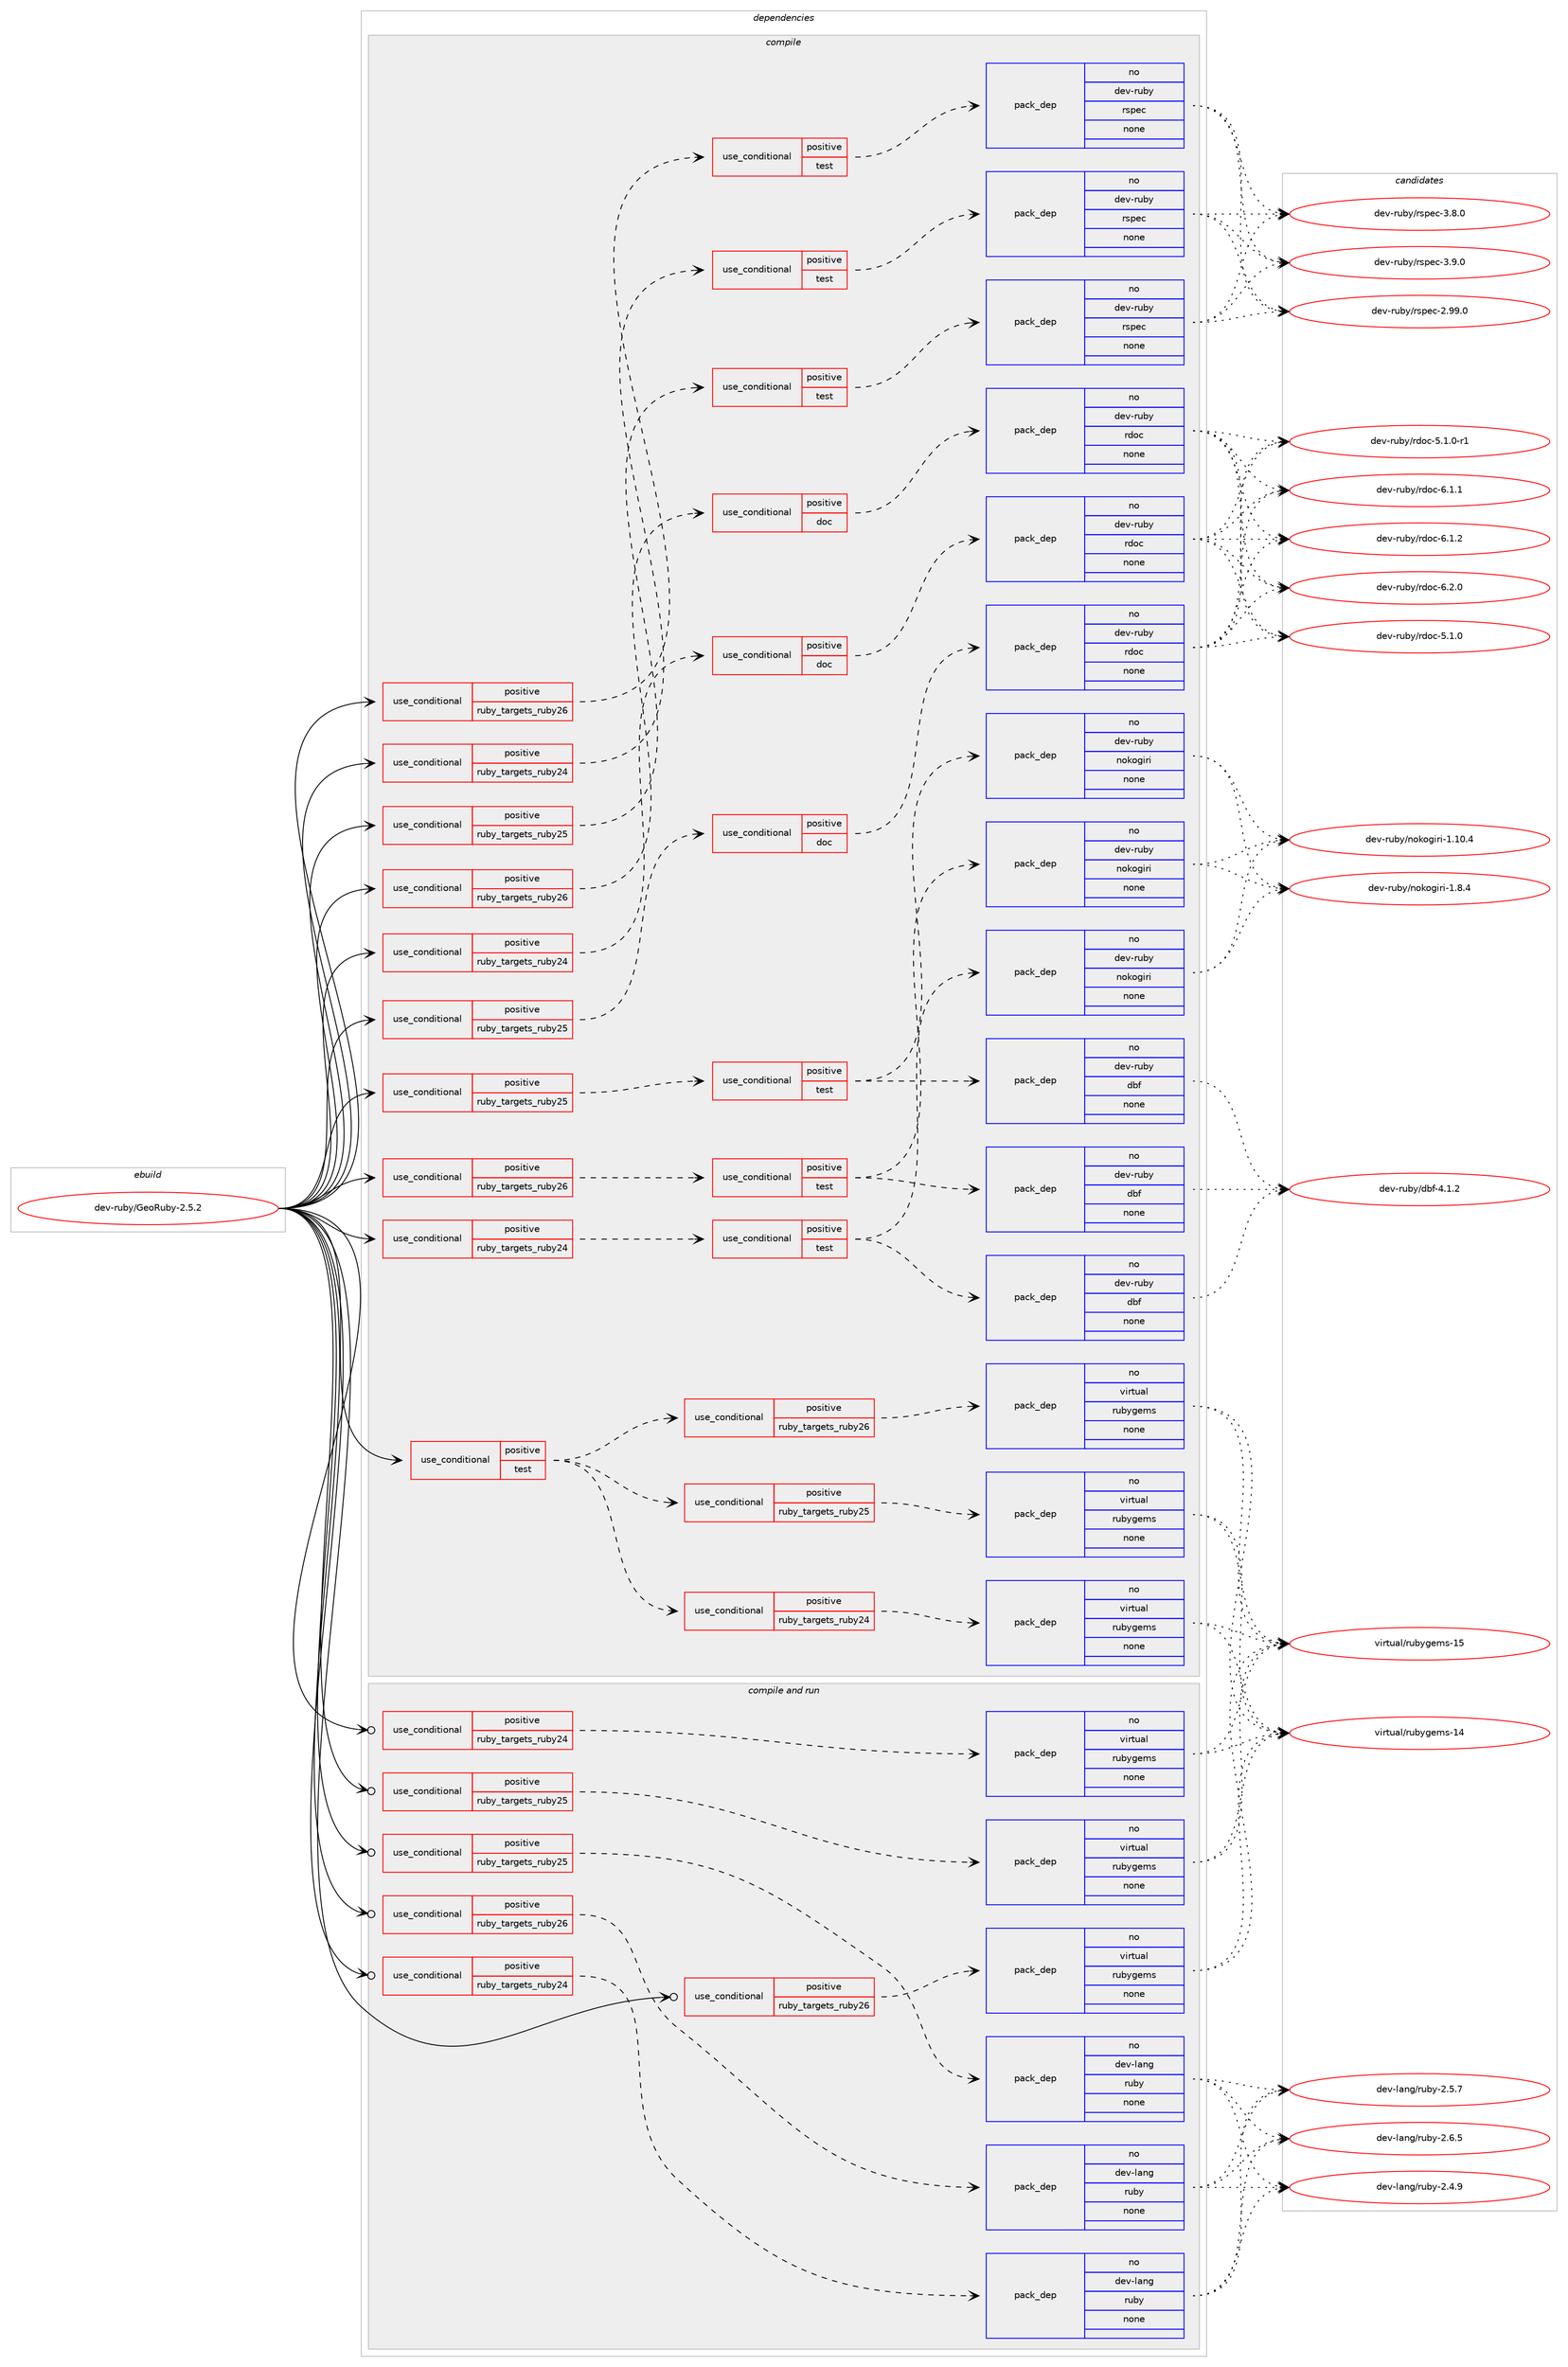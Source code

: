 digraph prolog {

# *************
# Graph options
# *************

newrank=true;
concentrate=true;
compound=true;
graph [rankdir=LR,fontname=Helvetica,fontsize=10,ranksep=1.5];#, ranksep=2.5, nodesep=0.2];
edge  [arrowhead=vee];
node  [fontname=Helvetica,fontsize=10];

# **********
# The ebuild
# **********

subgraph cluster_leftcol {
color=gray;
rank=same;
label=<<i>ebuild</i>>;
id [label="dev-ruby/GeoRuby-2.5.2", color=red, width=4, href="../dev-ruby/GeoRuby-2.5.2.svg"];
}

# ****************
# The dependencies
# ****************

subgraph cluster_midcol {
color=gray;
label=<<i>dependencies</i>>;
subgraph cluster_compile {
fillcolor="#eeeeee";
style=filled;
label=<<i>compile</i>>;
subgraph cond156688 {
dependency673667 [label=<<TABLE BORDER="0" CELLBORDER="1" CELLSPACING="0" CELLPADDING="4"><TR><TD ROWSPAN="3" CELLPADDING="10">use_conditional</TD></TR><TR><TD>positive</TD></TR><TR><TD>ruby_targets_ruby24</TD></TR></TABLE>>, shape=none, color=red];
subgraph cond156689 {
dependency673668 [label=<<TABLE BORDER="0" CELLBORDER="1" CELLSPACING="0" CELLPADDING="4"><TR><TD ROWSPAN="3" CELLPADDING="10">use_conditional</TD></TR><TR><TD>positive</TD></TR><TR><TD>doc</TD></TR></TABLE>>, shape=none, color=red];
subgraph pack505073 {
dependency673669 [label=<<TABLE BORDER="0" CELLBORDER="1" CELLSPACING="0" CELLPADDING="4" WIDTH="220"><TR><TD ROWSPAN="6" CELLPADDING="30">pack_dep</TD></TR><TR><TD WIDTH="110">no</TD></TR><TR><TD>dev-ruby</TD></TR><TR><TD>rdoc</TD></TR><TR><TD>none</TD></TR><TR><TD></TD></TR></TABLE>>, shape=none, color=blue];
}
dependency673668:e -> dependency673669:w [weight=20,style="dashed",arrowhead="vee"];
}
dependency673667:e -> dependency673668:w [weight=20,style="dashed",arrowhead="vee"];
}
id:e -> dependency673667:w [weight=20,style="solid",arrowhead="vee"];
subgraph cond156690 {
dependency673670 [label=<<TABLE BORDER="0" CELLBORDER="1" CELLSPACING="0" CELLPADDING="4"><TR><TD ROWSPAN="3" CELLPADDING="10">use_conditional</TD></TR><TR><TD>positive</TD></TR><TR><TD>ruby_targets_ruby24</TD></TR></TABLE>>, shape=none, color=red];
subgraph cond156691 {
dependency673671 [label=<<TABLE BORDER="0" CELLBORDER="1" CELLSPACING="0" CELLPADDING="4"><TR><TD ROWSPAN="3" CELLPADDING="10">use_conditional</TD></TR><TR><TD>positive</TD></TR><TR><TD>test</TD></TR></TABLE>>, shape=none, color=red];
subgraph pack505074 {
dependency673672 [label=<<TABLE BORDER="0" CELLBORDER="1" CELLSPACING="0" CELLPADDING="4" WIDTH="220"><TR><TD ROWSPAN="6" CELLPADDING="30">pack_dep</TD></TR><TR><TD WIDTH="110">no</TD></TR><TR><TD>dev-ruby</TD></TR><TR><TD>dbf</TD></TR><TR><TD>none</TD></TR><TR><TD></TD></TR></TABLE>>, shape=none, color=blue];
}
dependency673671:e -> dependency673672:w [weight=20,style="dashed",arrowhead="vee"];
subgraph pack505075 {
dependency673673 [label=<<TABLE BORDER="0" CELLBORDER="1" CELLSPACING="0" CELLPADDING="4" WIDTH="220"><TR><TD ROWSPAN="6" CELLPADDING="30">pack_dep</TD></TR><TR><TD WIDTH="110">no</TD></TR><TR><TD>dev-ruby</TD></TR><TR><TD>nokogiri</TD></TR><TR><TD>none</TD></TR><TR><TD></TD></TR></TABLE>>, shape=none, color=blue];
}
dependency673671:e -> dependency673673:w [weight=20,style="dashed",arrowhead="vee"];
}
dependency673670:e -> dependency673671:w [weight=20,style="dashed",arrowhead="vee"];
}
id:e -> dependency673670:w [weight=20,style="solid",arrowhead="vee"];
subgraph cond156692 {
dependency673674 [label=<<TABLE BORDER="0" CELLBORDER="1" CELLSPACING="0" CELLPADDING="4"><TR><TD ROWSPAN="3" CELLPADDING="10">use_conditional</TD></TR><TR><TD>positive</TD></TR><TR><TD>ruby_targets_ruby24</TD></TR></TABLE>>, shape=none, color=red];
subgraph cond156693 {
dependency673675 [label=<<TABLE BORDER="0" CELLBORDER="1" CELLSPACING="0" CELLPADDING="4"><TR><TD ROWSPAN="3" CELLPADDING="10">use_conditional</TD></TR><TR><TD>positive</TD></TR><TR><TD>test</TD></TR></TABLE>>, shape=none, color=red];
subgraph pack505076 {
dependency673676 [label=<<TABLE BORDER="0" CELLBORDER="1" CELLSPACING="0" CELLPADDING="4" WIDTH="220"><TR><TD ROWSPAN="6" CELLPADDING="30">pack_dep</TD></TR><TR><TD WIDTH="110">no</TD></TR><TR><TD>dev-ruby</TD></TR><TR><TD>rspec</TD></TR><TR><TD>none</TD></TR><TR><TD></TD></TR></TABLE>>, shape=none, color=blue];
}
dependency673675:e -> dependency673676:w [weight=20,style="dashed",arrowhead="vee"];
}
dependency673674:e -> dependency673675:w [weight=20,style="dashed",arrowhead="vee"];
}
id:e -> dependency673674:w [weight=20,style="solid",arrowhead="vee"];
subgraph cond156694 {
dependency673677 [label=<<TABLE BORDER="0" CELLBORDER="1" CELLSPACING="0" CELLPADDING="4"><TR><TD ROWSPAN="3" CELLPADDING="10">use_conditional</TD></TR><TR><TD>positive</TD></TR><TR><TD>ruby_targets_ruby25</TD></TR></TABLE>>, shape=none, color=red];
subgraph cond156695 {
dependency673678 [label=<<TABLE BORDER="0" CELLBORDER="1" CELLSPACING="0" CELLPADDING="4"><TR><TD ROWSPAN="3" CELLPADDING="10">use_conditional</TD></TR><TR><TD>positive</TD></TR><TR><TD>doc</TD></TR></TABLE>>, shape=none, color=red];
subgraph pack505077 {
dependency673679 [label=<<TABLE BORDER="0" CELLBORDER="1" CELLSPACING="0" CELLPADDING="4" WIDTH="220"><TR><TD ROWSPAN="6" CELLPADDING="30">pack_dep</TD></TR><TR><TD WIDTH="110">no</TD></TR><TR><TD>dev-ruby</TD></TR><TR><TD>rdoc</TD></TR><TR><TD>none</TD></TR><TR><TD></TD></TR></TABLE>>, shape=none, color=blue];
}
dependency673678:e -> dependency673679:w [weight=20,style="dashed",arrowhead="vee"];
}
dependency673677:e -> dependency673678:w [weight=20,style="dashed",arrowhead="vee"];
}
id:e -> dependency673677:w [weight=20,style="solid",arrowhead="vee"];
subgraph cond156696 {
dependency673680 [label=<<TABLE BORDER="0" CELLBORDER="1" CELLSPACING="0" CELLPADDING="4"><TR><TD ROWSPAN="3" CELLPADDING="10">use_conditional</TD></TR><TR><TD>positive</TD></TR><TR><TD>ruby_targets_ruby25</TD></TR></TABLE>>, shape=none, color=red];
subgraph cond156697 {
dependency673681 [label=<<TABLE BORDER="0" CELLBORDER="1" CELLSPACING="0" CELLPADDING="4"><TR><TD ROWSPAN="3" CELLPADDING="10">use_conditional</TD></TR><TR><TD>positive</TD></TR><TR><TD>test</TD></TR></TABLE>>, shape=none, color=red];
subgraph pack505078 {
dependency673682 [label=<<TABLE BORDER="0" CELLBORDER="1" CELLSPACING="0" CELLPADDING="4" WIDTH="220"><TR><TD ROWSPAN="6" CELLPADDING="30">pack_dep</TD></TR><TR><TD WIDTH="110">no</TD></TR><TR><TD>dev-ruby</TD></TR><TR><TD>dbf</TD></TR><TR><TD>none</TD></TR><TR><TD></TD></TR></TABLE>>, shape=none, color=blue];
}
dependency673681:e -> dependency673682:w [weight=20,style="dashed",arrowhead="vee"];
subgraph pack505079 {
dependency673683 [label=<<TABLE BORDER="0" CELLBORDER="1" CELLSPACING="0" CELLPADDING="4" WIDTH="220"><TR><TD ROWSPAN="6" CELLPADDING="30">pack_dep</TD></TR><TR><TD WIDTH="110">no</TD></TR><TR><TD>dev-ruby</TD></TR><TR><TD>nokogiri</TD></TR><TR><TD>none</TD></TR><TR><TD></TD></TR></TABLE>>, shape=none, color=blue];
}
dependency673681:e -> dependency673683:w [weight=20,style="dashed",arrowhead="vee"];
}
dependency673680:e -> dependency673681:w [weight=20,style="dashed",arrowhead="vee"];
}
id:e -> dependency673680:w [weight=20,style="solid",arrowhead="vee"];
subgraph cond156698 {
dependency673684 [label=<<TABLE BORDER="0" CELLBORDER="1" CELLSPACING="0" CELLPADDING="4"><TR><TD ROWSPAN="3" CELLPADDING="10">use_conditional</TD></TR><TR><TD>positive</TD></TR><TR><TD>ruby_targets_ruby25</TD></TR></TABLE>>, shape=none, color=red];
subgraph cond156699 {
dependency673685 [label=<<TABLE BORDER="0" CELLBORDER="1" CELLSPACING="0" CELLPADDING="4"><TR><TD ROWSPAN="3" CELLPADDING="10">use_conditional</TD></TR><TR><TD>positive</TD></TR><TR><TD>test</TD></TR></TABLE>>, shape=none, color=red];
subgraph pack505080 {
dependency673686 [label=<<TABLE BORDER="0" CELLBORDER="1" CELLSPACING="0" CELLPADDING="4" WIDTH="220"><TR><TD ROWSPAN="6" CELLPADDING="30">pack_dep</TD></TR><TR><TD WIDTH="110">no</TD></TR><TR><TD>dev-ruby</TD></TR><TR><TD>rspec</TD></TR><TR><TD>none</TD></TR><TR><TD></TD></TR></TABLE>>, shape=none, color=blue];
}
dependency673685:e -> dependency673686:w [weight=20,style="dashed",arrowhead="vee"];
}
dependency673684:e -> dependency673685:w [weight=20,style="dashed",arrowhead="vee"];
}
id:e -> dependency673684:w [weight=20,style="solid",arrowhead="vee"];
subgraph cond156700 {
dependency673687 [label=<<TABLE BORDER="0" CELLBORDER="1" CELLSPACING="0" CELLPADDING="4"><TR><TD ROWSPAN="3" CELLPADDING="10">use_conditional</TD></TR><TR><TD>positive</TD></TR><TR><TD>ruby_targets_ruby26</TD></TR></TABLE>>, shape=none, color=red];
subgraph cond156701 {
dependency673688 [label=<<TABLE BORDER="0" CELLBORDER="1" CELLSPACING="0" CELLPADDING="4"><TR><TD ROWSPAN="3" CELLPADDING="10">use_conditional</TD></TR><TR><TD>positive</TD></TR><TR><TD>doc</TD></TR></TABLE>>, shape=none, color=red];
subgraph pack505081 {
dependency673689 [label=<<TABLE BORDER="0" CELLBORDER="1" CELLSPACING="0" CELLPADDING="4" WIDTH="220"><TR><TD ROWSPAN="6" CELLPADDING="30">pack_dep</TD></TR><TR><TD WIDTH="110">no</TD></TR><TR><TD>dev-ruby</TD></TR><TR><TD>rdoc</TD></TR><TR><TD>none</TD></TR><TR><TD></TD></TR></TABLE>>, shape=none, color=blue];
}
dependency673688:e -> dependency673689:w [weight=20,style="dashed",arrowhead="vee"];
}
dependency673687:e -> dependency673688:w [weight=20,style="dashed",arrowhead="vee"];
}
id:e -> dependency673687:w [weight=20,style="solid",arrowhead="vee"];
subgraph cond156702 {
dependency673690 [label=<<TABLE BORDER="0" CELLBORDER="1" CELLSPACING="0" CELLPADDING="4"><TR><TD ROWSPAN="3" CELLPADDING="10">use_conditional</TD></TR><TR><TD>positive</TD></TR><TR><TD>ruby_targets_ruby26</TD></TR></TABLE>>, shape=none, color=red];
subgraph cond156703 {
dependency673691 [label=<<TABLE BORDER="0" CELLBORDER="1" CELLSPACING="0" CELLPADDING="4"><TR><TD ROWSPAN="3" CELLPADDING="10">use_conditional</TD></TR><TR><TD>positive</TD></TR><TR><TD>test</TD></TR></TABLE>>, shape=none, color=red];
subgraph pack505082 {
dependency673692 [label=<<TABLE BORDER="0" CELLBORDER="1" CELLSPACING="0" CELLPADDING="4" WIDTH="220"><TR><TD ROWSPAN="6" CELLPADDING="30">pack_dep</TD></TR><TR><TD WIDTH="110">no</TD></TR><TR><TD>dev-ruby</TD></TR><TR><TD>dbf</TD></TR><TR><TD>none</TD></TR><TR><TD></TD></TR></TABLE>>, shape=none, color=blue];
}
dependency673691:e -> dependency673692:w [weight=20,style="dashed",arrowhead="vee"];
subgraph pack505083 {
dependency673693 [label=<<TABLE BORDER="0" CELLBORDER="1" CELLSPACING="0" CELLPADDING="4" WIDTH="220"><TR><TD ROWSPAN="6" CELLPADDING="30">pack_dep</TD></TR><TR><TD WIDTH="110">no</TD></TR><TR><TD>dev-ruby</TD></TR><TR><TD>nokogiri</TD></TR><TR><TD>none</TD></TR><TR><TD></TD></TR></TABLE>>, shape=none, color=blue];
}
dependency673691:e -> dependency673693:w [weight=20,style="dashed",arrowhead="vee"];
}
dependency673690:e -> dependency673691:w [weight=20,style="dashed",arrowhead="vee"];
}
id:e -> dependency673690:w [weight=20,style="solid",arrowhead="vee"];
subgraph cond156704 {
dependency673694 [label=<<TABLE BORDER="0" CELLBORDER="1" CELLSPACING="0" CELLPADDING="4"><TR><TD ROWSPAN="3" CELLPADDING="10">use_conditional</TD></TR><TR><TD>positive</TD></TR><TR><TD>ruby_targets_ruby26</TD></TR></TABLE>>, shape=none, color=red];
subgraph cond156705 {
dependency673695 [label=<<TABLE BORDER="0" CELLBORDER="1" CELLSPACING="0" CELLPADDING="4"><TR><TD ROWSPAN="3" CELLPADDING="10">use_conditional</TD></TR><TR><TD>positive</TD></TR><TR><TD>test</TD></TR></TABLE>>, shape=none, color=red];
subgraph pack505084 {
dependency673696 [label=<<TABLE BORDER="0" CELLBORDER="1" CELLSPACING="0" CELLPADDING="4" WIDTH="220"><TR><TD ROWSPAN="6" CELLPADDING="30">pack_dep</TD></TR><TR><TD WIDTH="110">no</TD></TR><TR><TD>dev-ruby</TD></TR><TR><TD>rspec</TD></TR><TR><TD>none</TD></TR><TR><TD></TD></TR></TABLE>>, shape=none, color=blue];
}
dependency673695:e -> dependency673696:w [weight=20,style="dashed",arrowhead="vee"];
}
dependency673694:e -> dependency673695:w [weight=20,style="dashed",arrowhead="vee"];
}
id:e -> dependency673694:w [weight=20,style="solid",arrowhead="vee"];
subgraph cond156706 {
dependency673697 [label=<<TABLE BORDER="0" CELLBORDER="1" CELLSPACING="0" CELLPADDING="4"><TR><TD ROWSPAN="3" CELLPADDING="10">use_conditional</TD></TR><TR><TD>positive</TD></TR><TR><TD>test</TD></TR></TABLE>>, shape=none, color=red];
subgraph cond156707 {
dependency673698 [label=<<TABLE BORDER="0" CELLBORDER="1" CELLSPACING="0" CELLPADDING="4"><TR><TD ROWSPAN="3" CELLPADDING="10">use_conditional</TD></TR><TR><TD>positive</TD></TR><TR><TD>ruby_targets_ruby24</TD></TR></TABLE>>, shape=none, color=red];
subgraph pack505085 {
dependency673699 [label=<<TABLE BORDER="0" CELLBORDER="1" CELLSPACING="0" CELLPADDING="4" WIDTH="220"><TR><TD ROWSPAN="6" CELLPADDING="30">pack_dep</TD></TR><TR><TD WIDTH="110">no</TD></TR><TR><TD>virtual</TD></TR><TR><TD>rubygems</TD></TR><TR><TD>none</TD></TR><TR><TD></TD></TR></TABLE>>, shape=none, color=blue];
}
dependency673698:e -> dependency673699:w [weight=20,style="dashed",arrowhead="vee"];
}
dependency673697:e -> dependency673698:w [weight=20,style="dashed",arrowhead="vee"];
subgraph cond156708 {
dependency673700 [label=<<TABLE BORDER="0" CELLBORDER="1" CELLSPACING="0" CELLPADDING="4"><TR><TD ROWSPAN="3" CELLPADDING="10">use_conditional</TD></TR><TR><TD>positive</TD></TR><TR><TD>ruby_targets_ruby25</TD></TR></TABLE>>, shape=none, color=red];
subgraph pack505086 {
dependency673701 [label=<<TABLE BORDER="0" CELLBORDER="1" CELLSPACING="0" CELLPADDING="4" WIDTH="220"><TR><TD ROWSPAN="6" CELLPADDING="30">pack_dep</TD></TR><TR><TD WIDTH="110">no</TD></TR><TR><TD>virtual</TD></TR><TR><TD>rubygems</TD></TR><TR><TD>none</TD></TR><TR><TD></TD></TR></TABLE>>, shape=none, color=blue];
}
dependency673700:e -> dependency673701:w [weight=20,style="dashed",arrowhead="vee"];
}
dependency673697:e -> dependency673700:w [weight=20,style="dashed",arrowhead="vee"];
subgraph cond156709 {
dependency673702 [label=<<TABLE BORDER="0" CELLBORDER="1" CELLSPACING="0" CELLPADDING="4"><TR><TD ROWSPAN="3" CELLPADDING="10">use_conditional</TD></TR><TR><TD>positive</TD></TR><TR><TD>ruby_targets_ruby26</TD></TR></TABLE>>, shape=none, color=red];
subgraph pack505087 {
dependency673703 [label=<<TABLE BORDER="0" CELLBORDER="1" CELLSPACING="0" CELLPADDING="4" WIDTH="220"><TR><TD ROWSPAN="6" CELLPADDING="30">pack_dep</TD></TR><TR><TD WIDTH="110">no</TD></TR><TR><TD>virtual</TD></TR><TR><TD>rubygems</TD></TR><TR><TD>none</TD></TR><TR><TD></TD></TR></TABLE>>, shape=none, color=blue];
}
dependency673702:e -> dependency673703:w [weight=20,style="dashed",arrowhead="vee"];
}
dependency673697:e -> dependency673702:w [weight=20,style="dashed",arrowhead="vee"];
}
id:e -> dependency673697:w [weight=20,style="solid",arrowhead="vee"];
}
subgraph cluster_compileandrun {
fillcolor="#eeeeee";
style=filled;
label=<<i>compile and run</i>>;
subgraph cond156710 {
dependency673704 [label=<<TABLE BORDER="0" CELLBORDER="1" CELLSPACING="0" CELLPADDING="4"><TR><TD ROWSPAN="3" CELLPADDING="10">use_conditional</TD></TR><TR><TD>positive</TD></TR><TR><TD>ruby_targets_ruby24</TD></TR></TABLE>>, shape=none, color=red];
subgraph pack505088 {
dependency673705 [label=<<TABLE BORDER="0" CELLBORDER="1" CELLSPACING="0" CELLPADDING="4" WIDTH="220"><TR><TD ROWSPAN="6" CELLPADDING="30">pack_dep</TD></TR><TR><TD WIDTH="110">no</TD></TR><TR><TD>dev-lang</TD></TR><TR><TD>ruby</TD></TR><TR><TD>none</TD></TR><TR><TD></TD></TR></TABLE>>, shape=none, color=blue];
}
dependency673704:e -> dependency673705:w [weight=20,style="dashed",arrowhead="vee"];
}
id:e -> dependency673704:w [weight=20,style="solid",arrowhead="odotvee"];
subgraph cond156711 {
dependency673706 [label=<<TABLE BORDER="0" CELLBORDER="1" CELLSPACING="0" CELLPADDING="4"><TR><TD ROWSPAN="3" CELLPADDING="10">use_conditional</TD></TR><TR><TD>positive</TD></TR><TR><TD>ruby_targets_ruby24</TD></TR></TABLE>>, shape=none, color=red];
subgraph pack505089 {
dependency673707 [label=<<TABLE BORDER="0" CELLBORDER="1" CELLSPACING="0" CELLPADDING="4" WIDTH="220"><TR><TD ROWSPAN="6" CELLPADDING="30">pack_dep</TD></TR><TR><TD WIDTH="110">no</TD></TR><TR><TD>virtual</TD></TR><TR><TD>rubygems</TD></TR><TR><TD>none</TD></TR><TR><TD></TD></TR></TABLE>>, shape=none, color=blue];
}
dependency673706:e -> dependency673707:w [weight=20,style="dashed",arrowhead="vee"];
}
id:e -> dependency673706:w [weight=20,style="solid",arrowhead="odotvee"];
subgraph cond156712 {
dependency673708 [label=<<TABLE BORDER="0" CELLBORDER="1" CELLSPACING="0" CELLPADDING="4"><TR><TD ROWSPAN="3" CELLPADDING="10">use_conditional</TD></TR><TR><TD>positive</TD></TR><TR><TD>ruby_targets_ruby25</TD></TR></TABLE>>, shape=none, color=red];
subgraph pack505090 {
dependency673709 [label=<<TABLE BORDER="0" CELLBORDER="1" CELLSPACING="0" CELLPADDING="4" WIDTH="220"><TR><TD ROWSPAN="6" CELLPADDING="30">pack_dep</TD></TR><TR><TD WIDTH="110">no</TD></TR><TR><TD>dev-lang</TD></TR><TR><TD>ruby</TD></TR><TR><TD>none</TD></TR><TR><TD></TD></TR></TABLE>>, shape=none, color=blue];
}
dependency673708:e -> dependency673709:w [weight=20,style="dashed",arrowhead="vee"];
}
id:e -> dependency673708:w [weight=20,style="solid",arrowhead="odotvee"];
subgraph cond156713 {
dependency673710 [label=<<TABLE BORDER="0" CELLBORDER="1" CELLSPACING="0" CELLPADDING="4"><TR><TD ROWSPAN="3" CELLPADDING="10">use_conditional</TD></TR><TR><TD>positive</TD></TR><TR><TD>ruby_targets_ruby25</TD></TR></TABLE>>, shape=none, color=red];
subgraph pack505091 {
dependency673711 [label=<<TABLE BORDER="0" CELLBORDER="1" CELLSPACING="0" CELLPADDING="4" WIDTH="220"><TR><TD ROWSPAN="6" CELLPADDING="30">pack_dep</TD></TR><TR><TD WIDTH="110">no</TD></TR><TR><TD>virtual</TD></TR><TR><TD>rubygems</TD></TR><TR><TD>none</TD></TR><TR><TD></TD></TR></TABLE>>, shape=none, color=blue];
}
dependency673710:e -> dependency673711:w [weight=20,style="dashed",arrowhead="vee"];
}
id:e -> dependency673710:w [weight=20,style="solid",arrowhead="odotvee"];
subgraph cond156714 {
dependency673712 [label=<<TABLE BORDER="0" CELLBORDER="1" CELLSPACING="0" CELLPADDING="4"><TR><TD ROWSPAN="3" CELLPADDING="10">use_conditional</TD></TR><TR><TD>positive</TD></TR><TR><TD>ruby_targets_ruby26</TD></TR></TABLE>>, shape=none, color=red];
subgraph pack505092 {
dependency673713 [label=<<TABLE BORDER="0" CELLBORDER="1" CELLSPACING="0" CELLPADDING="4" WIDTH="220"><TR><TD ROWSPAN="6" CELLPADDING="30">pack_dep</TD></TR><TR><TD WIDTH="110">no</TD></TR><TR><TD>dev-lang</TD></TR><TR><TD>ruby</TD></TR><TR><TD>none</TD></TR><TR><TD></TD></TR></TABLE>>, shape=none, color=blue];
}
dependency673712:e -> dependency673713:w [weight=20,style="dashed",arrowhead="vee"];
}
id:e -> dependency673712:w [weight=20,style="solid",arrowhead="odotvee"];
subgraph cond156715 {
dependency673714 [label=<<TABLE BORDER="0" CELLBORDER="1" CELLSPACING="0" CELLPADDING="4"><TR><TD ROWSPAN="3" CELLPADDING="10">use_conditional</TD></TR><TR><TD>positive</TD></TR><TR><TD>ruby_targets_ruby26</TD></TR></TABLE>>, shape=none, color=red];
subgraph pack505093 {
dependency673715 [label=<<TABLE BORDER="0" CELLBORDER="1" CELLSPACING="0" CELLPADDING="4" WIDTH="220"><TR><TD ROWSPAN="6" CELLPADDING="30">pack_dep</TD></TR><TR><TD WIDTH="110">no</TD></TR><TR><TD>virtual</TD></TR><TR><TD>rubygems</TD></TR><TR><TD>none</TD></TR><TR><TD></TD></TR></TABLE>>, shape=none, color=blue];
}
dependency673714:e -> dependency673715:w [weight=20,style="dashed",arrowhead="vee"];
}
id:e -> dependency673714:w [weight=20,style="solid",arrowhead="odotvee"];
}
subgraph cluster_run {
fillcolor="#eeeeee";
style=filled;
label=<<i>run</i>>;
}
}

# **************
# The candidates
# **************

subgraph cluster_choices {
rank=same;
color=gray;
label=<<i>candidates</i>>;

subgraph choice505073 {
color=black;
nodesep=1;
choice10010111845114117981214711410011199455346494648 [label="dev-ruby/rdoc-5.1.0", color=red, width=4,href="../dev-ruby/rdoc-5.1.0.svg"];
choice100101118451141179812147114100111994553464946484511449 [label="dev-ruby/rdoc-5.1.0-r1", color=red, width=4,href="../dev-ruby/rdoc-5.1.0-r1.svg"];
choice10010111845114117981214711410011199455446494649 [label="dev-ruby/rdoc-6.1.1", color=red, width=4,href="../dev-ruby/rdoc-6.1.1.svg"];
choice10010111845114117981214711410011199455446494650 [label="dev-ruby/rdoc-6.1.2", color=red, width=4,href="../dev-ruby/rdoc-6.1.2.svg"];
choice10010111845114117981214711410011199455446504648 [label="dev-ruby/rdoc-6.2.0", color=red, width=4,href="../dev-ruby/rdoc-6.2.0.svg"];
dependency673669:e -> choice10010111845114117981214711410011199455346494648:w [style=dotted,weight="100"];
dependency673669:e -> choice100101118451141179812147114100111994553464946484511449:w [style=dotted,weight="100"];
dependency673669:e -> choice10010111845114117981214711410011199455446494649:w [style=dotted,weight="100"];
dependency673669:e -> choice10010111845114117981214711410011199455446494650:w [style=dotted,weight="100"];
dependency673669:e -> choice10010111845114117981214711410011199455446504648:w [style=dotted,weight="100"];
}
subgraph choice505074 {
color=black;
nodesep=1;
choice10010111845114117981214710098102455246494650 [label="dev-ruby/dbf-4.1.2", color=red, width=4,href="../dev-ruby/dbf-4.1.2.svg"];
dependency673672:e -> choice10010111845114117981214710098102455246494650:w [style=dotted,weight="100"];
}
subgraph choice505075 {
color=black;
nodesep=1;
choice10010111845114117981214711011110711110310511410545494649484652 [label="dev-ruby/nokogiri-1.10.4", color=red, width=4,href="../dev-ruby/nokogiri-1.10.4.svg"];
choice100101118451141179812147110111107111103105114105454946564652 [label="dev-ruby/nokogiri-1.8.4", color=red, width=4,href="../dev-ruby/nokogiri-1.8.4.svg"];
dependency673673:e -> choice10010111845114117981214711011110711110310511410545494649484652:w [style=dotted,weight="100"];
dependency673673:e -> choice100101118451141179812147110111107111103105114105454946564652:w [style=dotted,weight="100"];
}
subgraph choice505076 {
color=black;
nodesep=1;
choice1001011184511411798121471141151121019945504657574648 [label="dev-ruby/rspec-2.99.0", color=red, width=4,href="../dev-ruby/rspec-2.99.0.svg"];
choice10010111845114117981214711411511210199455146564648 [label="dev-ruby/rspec-3.8.0", color=red, width=4,href="../dev-ruby/rspec-3.8.0.svg"];
choice10010111845114117981214711411511210199455146574648 [label="dev-ruby/rspec-3.9.0", color=red, width=4,href="../dev-ruby/rspec-3.9.0.svg"];
dependency673676:e -> choice1001011184511411798121471141151121019945504657574648:w [style=dotted,weight="100"];
dependency673676:e -> choice10010111845114117981214711411511210199455146564648:w [style=dotted,weight="100"];
dependency673676:e -> choice10010111845114117981214711411511210199455146574648:w [style=dotted,weight="100"];
}
subgraph choice505077 {
color=black;
nodesep=1;
choice10010111845114117981214711410011199455346494648 [label="dev-ruby/rdoc-5.1.0", color=red, width=4,href="../dev-ruby/rdoc-5.1.0.svg"];
choice100101118451141179812147114100111994553464946484511449 [label="dev-ruby/rdoc-5.1.0-r1", color=red, width=4,href="../dev-ruby/rdoc-5.1.0-r1.svg"];
choice10010111845114117981214711410011199455446494649 [label="dev-ruby/rdoc-6.1.1", color=red, width=4,href="../dev-ruby/rdoc-6.1.1.svg"];
choice10010111845114117981214711410011199455446494650 [label="dev-ruby/rdoc-6.1.2", color=red, width=4,href="../dev-ruby/rdoc-6.1.2.svg"];
choice10010111845114117981214711410011199455446504648 [label="dev-ruby/rdoc-6.2.0", color=red, width=4,href="../dev-ruby/rdoc-6.2.0.svg"];
dependency673679:e -> choice10010111845114117981214711410011199455346494648:w [style=dotted,weight="100"];
dependency673679:e -> choice100101118451141179812147114100111994553464946484511449:w [style=dotted,weight="100"];
dependency673679:e -> choice10010111845114117981214711410011199455446494649:w [style=dotted,weight="100"];
dependency673679:e -> choice10010111845114117981214711410011199455446494650:w [style=dotted,weight="100"];
dependency673679:e -> choice10010111845114117981214711410011199455446504648:w [style=dotted,weight="100"];
}
subgraph choice505078 {
color=black;
nodesep=1;
choice10010111845114117981214710098102455246494650 [label="dev-ruby/dbf-4.1.2", color=red, width=4,href="../dev-ruby/dbf-4.1.2.svg"];
dependency673682:e -> choice10010111845114117981214710098102455246494650:w [style=dotted,weight="100"];
}
subgraph choice505079 {
color=black;
nodesep=1;
choice10010111845114117981214711011110711110310511410545494649484652 [label="dev-ruby/nokogiri-1.10.4", color=red, width=4,href="../dev-ruby/nokogiri-1.10.4.svg"];
choice100101118451141179812147110111107111103105114105454946564652 [label="dev-ruby/nokogiri-1.8.4", color=red, width=4,href="../dev-ruby/nokogiri-1.8.4.svg"];
dependency673683:e -> choice10010111845114117981214711011110711110310511410545494649484652:w [style=dotted,weight="100"];
dependency673683:e -> choice100101118451141179812147110111107111103105114105454946564652:w [style=dotted,weight="100"];
}
subgraph choice505080 {
color=black;
nodesep=1;
choice1001011184511411798121471141151121019945504657574648 [label="dev-ruby/rspec-2.99.0", color=red, width=4,href="../dev-ruby/rspec-2.99.0.svg"];
choice10010111845114117981214711411511210199455146564648 [label="dev-ruby/rspec-3.8.0", color=red, width=4,href="../dev-ruby/rspec-3.8.0.svg"];
choice10010111845114117981214711411511210199455146574648 [label="dev-ruby/rspec-3.9.0", color=red, width=4,href="../dev-ruby/rspec-3.9.0.svg"];
dependency673686:e -> choice1001011184511411798121471141151121019945504657574648:w [style=dotted,weight="100"];
dependency673686:e -> choice10010111845114117981214711411511210199455146564648:w [style=dotted,weight="100"];
dependency673686:e -> choice10010111845114117981214711411511210199455146574648:w [style=dotted,weight="100"];
}
subgraph choice505081 {
color=black;
nodesep=1;
choice10010111845114117981214711410011199455346494648 [label="dev-ruby/rdoc-5.1.0", color=red, width=4,href="../dev-ruby/rdoc-5.1.0.svg"];
choice100101118451141179812147114100111994553464946484511449 [label="dev-ruby/rdoc-5.1.0-r1", color=red, width=4,href="../dev-ruby/rdoc-5.1.0-r1.svg"];
choice10010111845114117981214711410011199455446494649 [label="dev-ruby/rdoc-6.1.1", color=red, width=4,href="../dev-ruby/rdoc-6.1.1.svg"];
choice10010111845114117981214711410011199455446494650 [label="dev-ruby/rdoc-6.1.2", color=red, width=4,href="../dev-ruby/rdoc-6.1.2.svg"];
choice10010111845114117981214711410011199455446504648 [label="dev-ruby/rdoc-6.2.0", color=red, width=4,href="../dev-ruby/rdoc-6.2.0.svg"];
dependency673689:e -> choice10010111845114117981214711410011199455346494648:w [style=dotted,weight="100"];
dependency673689:e -> choice100101118451141179812147114100111994553464946484511449:w [style=dotted,weight="100"];
dependency673689:e -> choice10010111845114117981214711410011199455446494649:w [style=dotted,weight="100"];
dependency673689:e -> choice10010111845114117981214711410011199455446494650:w [style=dotted,weight="100"];
dependency673689:e -> choice10010111845114117981214711410011199455446504648:w [style=dotted,weight="100"];
}
subgraph choice505082 {
color=black;
nodesep=1;
choice10010111845114117981214710098102455246494650 [label="dev-ruby/dbf-4.1.2", color=red, width=4,href="../dev-ruby/dbf-4.1.2.svg"];
dependency673692:e -> choice10010111845114117981214710098102455246494650:w [style=dotted,weight="100"];
}
subgraph choice505083 {
color=black;
nodesep=1;
choice10010111845114117981214711011110711110310511410545494649484652 [label="dev-ruby/nokogiri-1.10.4", color=red, width=4,href="../dev-ruby/nokogiri-1.10.4.svg"];
choice100101118451141179812147110111107111103105114105454946564652 [label="dev-ruby/nokogiri-1.8.4", color=red, width=4,href="../dev-ruby/nokogiri-1.8.4.svg"];
dependency673693:e -> choice10010111845114117981214711011110711110310511410545494649484652:w [style=dotted,weight="100"];
dependency673693:e -> choice100101118451141179812147110111107111103105114105454946564652:w [style=dotted,weight="100"];
}
subgraph choice505084 {
color=black;
nodesep=1;
choice1001011184511411798121471141151121019945504657574648 [label="dev-ruby/rspec-2.99.0", color=red, width=4,href="../dev-ruby/rspec-2.99.0.svg"];
choice10010111845114117981214711411511210199455146564648 [label="dev-ruby/rspec-3.8.0", color=red, width=4,href="../dev-ruby/rspec-3.8.0.svg"];
choice10010111845114117981214711411511210199455146574648 [label="dev-ruby/rspec-3.9.0", color=red, width=4,href="../dev-ruby/rspec-3.9.0.svg"];
dependency673696:e -> choice1001011184511411798121471141151121019945504657574648:w [style=dotted,weight="100"];
dependency673696:e -> choice10010111845114117981214711411511210199455146564648:w [style=dotted,weight="100"];
dependency673696:e -> choice10010111845114117981214711411511210199455146574648:w [style=dotted,weight="100"];
}
subgraph choice505085 {
color=black;
nodesep=1;
choice118105114116117971084711411798121103101109115454952 [label="virtual/rubygems-14", color=red, width=4,href="../virtual/rubygems-14.svg"];
choice118105114116117971084711411798121103101109115454953 [label="virtual/rubygems-15", color=red, width=4,href="../virtual/rubygems-15.svg"];
dependency673699:e -> choice118105114116117971084711411798121103101109115454952:w [style=dotted,weight="100"];
dependency673699:e -> choice118105114116117971084711411798121103101109115454953:w [style=dotted,weight="100"];
}
subgraph choice505086 {
color=black;
nodesep=1;
choice118105114116117971084711411798121103101109115454952 [label="virtual/rubygems-14", color=red, width=4,href="../virtual/rubygems-14.svg"];
choice118105114116117971084711411798121103101109115454953 [label="virtual/rubygems-15", color=red, width=4,href="../virtual/rubygems-15.svg"];
dependency673701:e -> choice118105114116117971084711411798121103101109115454952:w [style=dotted,weight="100"];
dependency673701:e -> choice118105114116117971084711411798121103101109115454953:w [style=dotted,weight="100"];
}
subgraph choice505087 {
color=black;
nodesep=1;
choice118105114116117971084711411798121103101109115454952 [label="virtual/rubygems-14", color=red, width=4,href="../virtual/rubygems-14.svg"];
choice118105114116117971084711411798121103101109115454953 [label="virtual/rubygems-15", color=red, width=4,href="../virtual/rubygems-15.svg"];
dependency673703:e -> choice118105114116117971084711411798121103101109115454952:w [style=dotted,weight="100"];
dependency673703:e -> choice118105114116117971084711411798121103101109115454953:w [style=dotted,weight="100"];
}
subgraph choice505088 {
color=black;
nodesep=1;
choice10010111845108971101034711411798121455046524657 [label="dev-lang/ruby-2.4.9", color=red, width=4,href="../dev-lang/ruby-2.4.9.svg"];
choice10010111845108971101034711411798121455046534655 [label="dev-lang/ruby-2.5.7", color=red, width=4,href="../dev-lang/ruby-2.5.7.svg"];
choice10010111845108971101034711411798121455046544653 [label="dev-lang/ruby-2.6.5", color=red, width=4,href="../dev-lang/ruby-2.6.5.svg"];
dependency673705:e -> choice10010111845108971101034711411798121455046524657:w [style=dotted,weight="100"];
dependency673705:e -> choice10010111845108971101034711411798121455046534655:w [style=dotted,weight="100"];
dependency673705:e -> choice10010111845108971101034711411798121455046544653:w [style=dotted,weight="100"];
}
subgraph choice505089 {
color=black;
nodesep=1;
choice118105114116117971084711411798121103101109115454952 [label="virtual/rubygems-14", color=red, width=4,href="../virtual/rubygems-14.svg"];
choice118105114116117971084711411798121103101109115454953 [label="virtual/rubygems-15", color=red, width=4,href="../virtual/rubygems-15.svg"];
dependency673707:e -> choice118105114116117971084711411798121103101109115454952:w [style=dotted,weight="100"];
dependency673707:e -> choice118105114116117971084711411798121103101109115454953:w [style=dotted,weight="100"];
}
subgraph choice505090 {
color=black;
nodesep=1;
choice10010111845108971101034711411798121455046524657 [label="dev-lang/ruby-2.4.9", color=red, width=4,href="../dev-lang/ruby-2.4.9.svg"];
choice10010111845108971101034711411798121455046534655 [label="dev-lang/ruby-2.5.7", color=red, width=4,href="../dev-lang/ruby-2.5.7.svg"];
choice10010111845108971101034711411798121455046544653 [label="dev-lang/ruby-2.6.5", color=red, width=4,href="../dev-lang/ruby-2.6.5.svg"];
dependency673709:e -> choice10010111845108971101034711411798121455046524657:w [style=dotted,weight="100"];
dependency673709:e -> choice10010111845108971101034711411798121455046534655:w [style=dotted,weight="100"];
dependency673709:e -> choice10010111845108971101034711411798121455046544653:w [style=dotted,weight="100"];
}
subgraph choice505091 {
color=black;
nodesep=1;
choice118105114116117971084711411798121103101109115454952 [label="virtual/rubygems-14", color=red, width=4,href="../virtual/rubygems-14.svg"];
choice118105114116117971084711411798121103101109115454953 [label="virtual/rubygems-15", color=red, width=4,href="../virtual/rubygems-15.svg"];
dependency673711:e -> choice118105114116117971084711411798121103101109115454952:w [style=dotted,weight="100"];
dependency673711:e -> choice118105114116117971084711411798121103101109115454953:w [style=dotted,weight="100"];
}
subgraph choice505092 {
color=black;
nodesep=1;
choice10010111845108971101034711411798121455046524657 [label="dev-lang/ruby-2.4.9", color=red, width=4,href="../dev-lang/ruby-2.4.9.svg"];
choice10010111845108971101034711411798121455046534655 [label="dev-lang/ruby-2.5.7", color=red, width=4,href="../dev-lang/ruby-2.5.7.svg"];
choice10010111845108971101034711411798121455046544653 [label="dev-lang/ruby-2.6.5", color=red, width=4,href="../dev-lang/ruby-2.6.5.svg"];
dependency673713:e -> choice10010111845108971101034711411798121455046524657:w [style=dotted,weight="100"];
dependency673713:e -> choice10010111845108971101034711411798121455046534655:w [style=dotted,weight="100"];
dependency673713:e -> choice10010111845108971101034711411798121455046544653:w [style=dotted,weight="100"];
}
subgraph choice505093 {
color=black;
nodesep=1;
choice118105114116117971084711411798121103101109115454952 [label="virtual/rubygems-14", color=red, width=4,href="../virtual/rubygems-14.svg"];
choice118105114116117971084711411798121103101109115454953 [label="virtual/rubygems-15", color=red, width=4,href="../virtual/rubygems-15.svg"];
dependency673715:e -> choice118105114116117971084711411798121103101109115454952:w [style=dotted,weight="100"];
dependency673715:e -> choice118105114116117971084711411798121103101109115454953:w [style=dotted,weight="100"];
}
}

}

